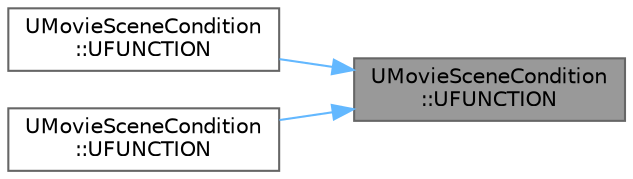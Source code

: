 digraph "UMovieSceneCondition::UFUNCTION"
{
 // INTERACTIVE_SVG=YES
 // LATEX_PDF_SIZE
  bgcolor="transparent";
  edge [fontname=Helvetica,fontsize=10,labelfontname=Helvetica,labelfontsize=10];
  node [fontname=Helvetica,fontsize=10,shape=box,height=0.2,width=0.4];
  rankdir="RL";
  Node1 [id="Node000001",label="UMovieSceneCondition\l::UFUNCTION",height=0.2,width=0.4,color="gray40", fillcolor="grey60", style="filled", fontcolor="black",tooltip=" "];
  Node1 -> Node2 [id="edge1_Node000001_Node000002",dir="back",color="steelblue1",style="solid",tooltip=" "];
  Node2 [id="Node000002",label="UMovieSceneCondition\l::UFUNCTION",height=0.2,width=0.4,color="grey40", fillcolor="white", style="filled",URL="$db/d8f/classUMovieSceneCondition.html#a5b1d632a68430f363ddbaec74ce9c541",tooltip=" "];
  Node1 -> Node3 [id="edge2_Node000001_Node000003",dir="back",color="steelblue1",style="solid",tooltip=" "];
  Node3 [id="Node000003",label="UMovieSceneCondition\l::UFUNCTION",height=0.2,width=0.4,color="grey40", fillcolor="white", style="filled",URL="$db/d8f/classUMovieSceneCondition.html#aa10ae1781407b17afeaf87e392a1c832",tooltip=" "];
}

